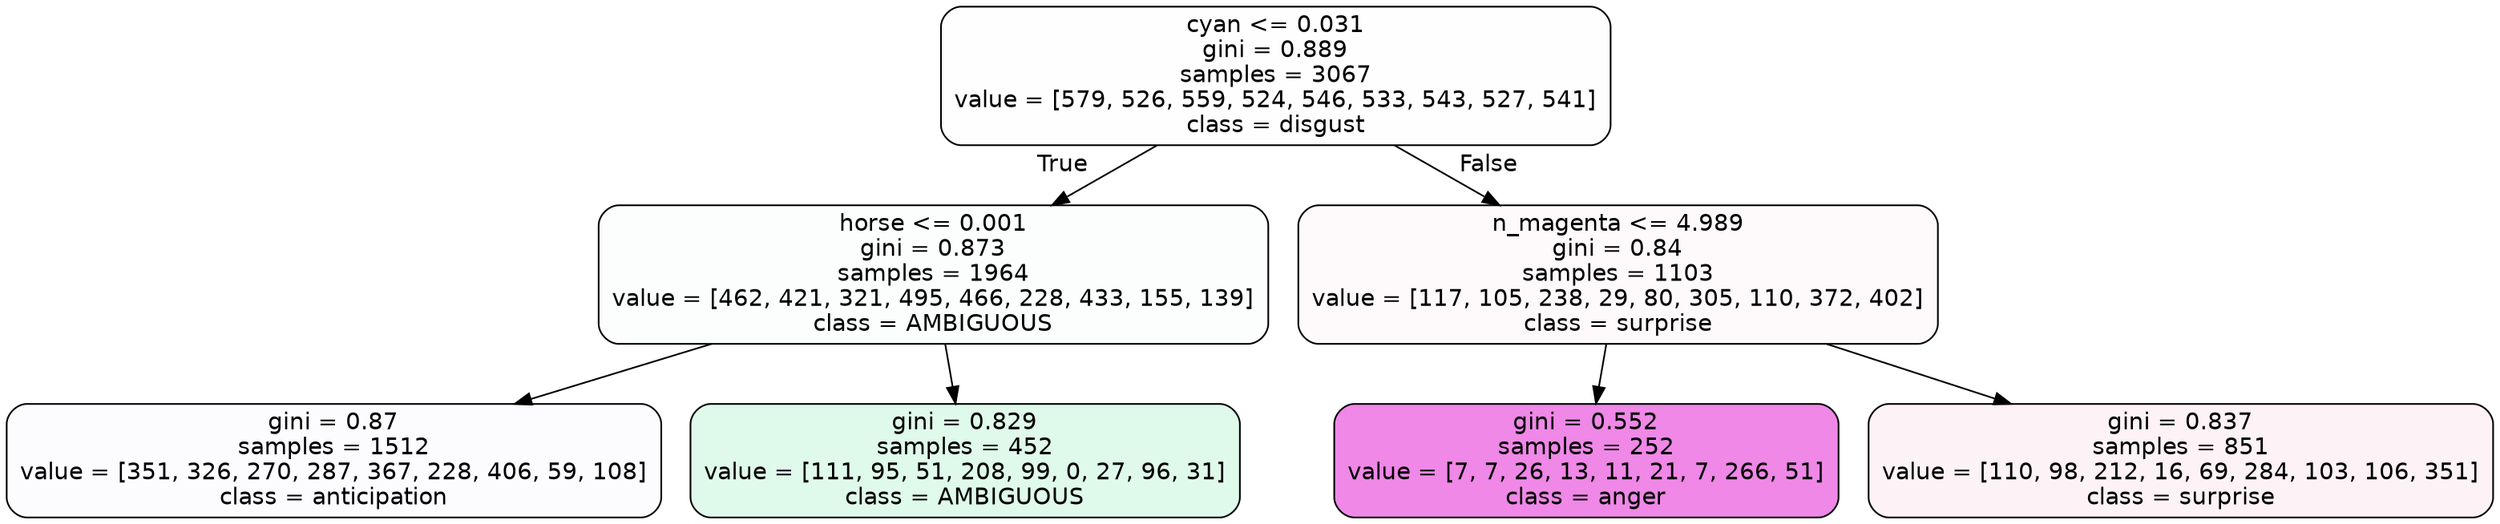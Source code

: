 digraph Tree {
node [shape=box, style="filled, rounded", color="black", fontname=helvetica] ;
edge [fontname=helvetica] ;
0 [label="cyan <= 0.031\ngini = 0.889\nsamples = 3067\nvalue = [579, 526, 559, 524, 546, 533, 543, 527, 541]\nclass = disgust", fillcolor="#e5813901"] ;
1 [label="horse <= 0.001\ngini = 0.873\nsamples = 1964\nvalue = [462, 421, 321, 495, 466, 228, 433, 155, 139]\nclass = AMBIGUOUS", fillcolor="#39e58103"] ;
0 -> 1 [labeldistance=2.5, labelangle=45, headlabel="True"] ;
2 [label="gini = 0.87\nsamples = 1512\nvalue = [351, 326, 270, 287, 367, 228, 406, 59, 108]\nclass = anticipation", fillcolor="#8139e505"] ;
1 -> 2 ;
3 [label="gini = 0.829\nsamples = 452\nvalue = [111, 95, 51, 208, 99, 0, 27, 96, 31]\nclass = AMBIGUOUS", fillcolor="#39e58129"] ;
1 -> 3 ;
4 [label="n_magenta <= 4.989\ngini = 0.84\nsamples = 1103\nvalue = [117, 105, 238, 29, 80, 305, 110, 372, 402]\nclass = surprise", fillcolor="#e5396406"] ;
0 -> 4 [labeldistance=2.5, labelangle=-45, headlabel="False"] ;
5 [label="gini = 0.552\nsamples = 252\nvalue = [7, 7, 26, 13, 11, 21, 7, 266, 51]\nclass = anger", fillcolor="#e539d799"] ;
4 -> 5 ;
6 [label="gini = 0.837\nsamples = 851\nvalue = [110, 98, 212, 16, 69, 284, 103, 106, 351]\nclass = surprise", fillcolor="#e5396410"] ;
4 -> 6 ;
}
